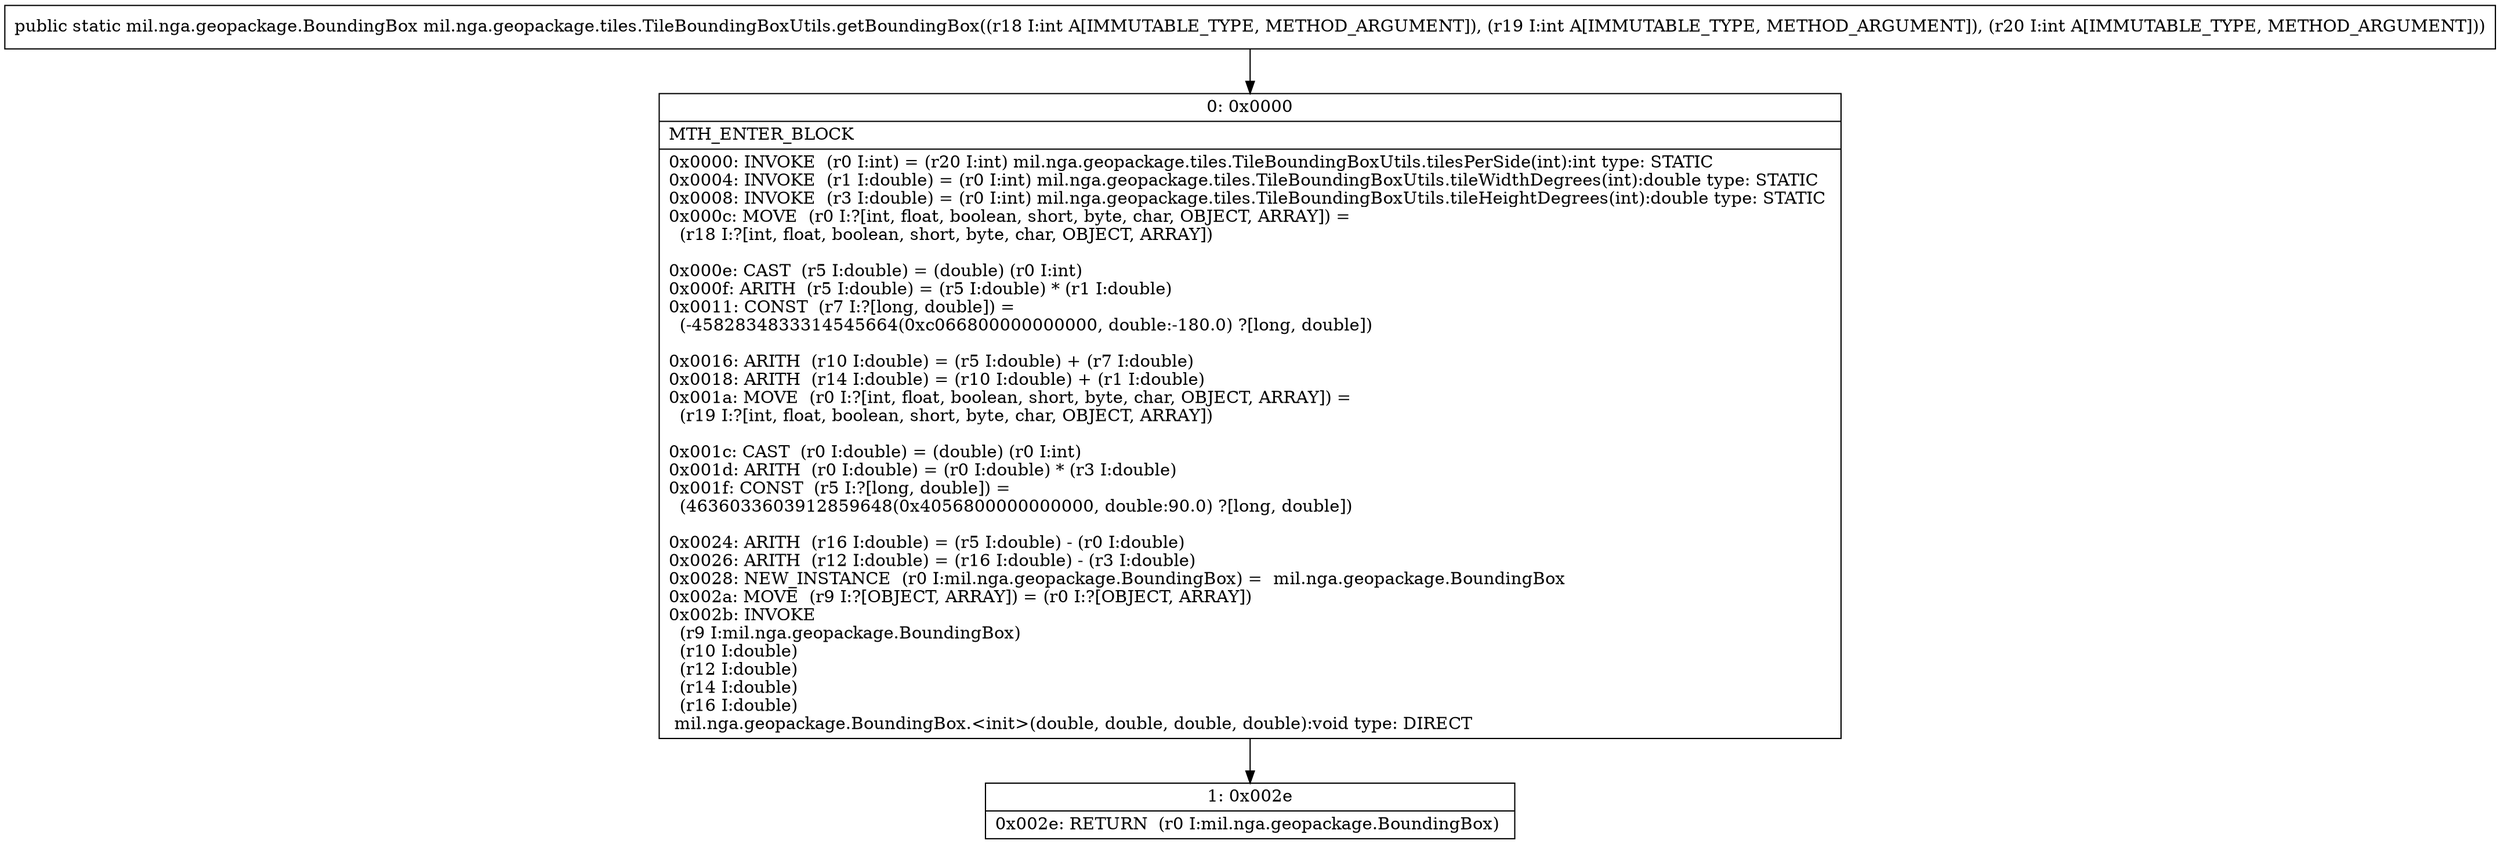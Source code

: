 digraph "CFG formil.nga.geopackage.tiles.TileBoundingBoxUtils.getBoundingBox(III)Lmil\/nga\/geopackage\/BoundingBox;" {
Node_0 [shape=record,label="{0\:\ 0x0000|MTH_ENTER_BLOCK\l|0x0000: INVOKE  (r0 I:int) = (r20 I:int) mil.nga.geopackage.tiles.TileBoundingBoxUtils.tilesPerSide(int):int type: STATIC \l0x0004: INVOKE  (r1 I:double) = (r0 I:int) mil.nga.geopackage.tiles.TileBoundingBoxUtils.tileWidthDegrees(int):double type: STATIC \l0x0008: INVOKE  (r3 I:double) = (r0 I:int) mil.nga.geopackage.tiles.TileBoundingBoxUtils.tileHeightDegrees(int):double type: STATIC \l0x000c: MOVE  (r0 I:?[int, float, boolean, short, byte, char, OBJECT, ARRAY]) = \l  (r18 I:?[int, float, boolean, short, byte, char, OBJECT, ARRAY])\l \l0x000e: CAST  (r5 I:double) = (double) (r0 I:int) \l0x000f: ARITH  (r5 I:double) = (r5 I:double) * (r1 I:double) \l0x0011: CONST  (r7 I:?[long, double]) = \l  (\-4582834833314545664(0xc066800000000000, double:\-180.0) ?[long, double])\l \l0x0016: ARITH  (r10 I:double) = (r5 I:double) + (r7 I:double) \l0x0018: ARITH  (r14 I:double) = (r10 I:double) + (r1 I:double) \l0x001a: MOVE  (r0 I:?[int, float, boolean, short, byte, char, OBJECT, ARRAY]) = \l  (r19 I:?[int, float, boolean, short, byte, char, OBJECT, ARRAY])\l \l0x001c: CAST  (r0 I:double) = (double) (r0 I:int) \l0x001d: ARITH  (r0 I:double) = (r0 I:double) * (r3 I:double) \l0x001f: CONST  (r5 I:?[long, double]) = \l  (4636033603912859648(0x4056800000000000, double:90.0) ?[long, double])\l \l0x0024: ARITH  (r16 I:double) = (r5 I:double) \- (r0 I:double) \l0x0026: ARITH  (r12 I:double) = (r16 I:double) \- (r3 I:double) \l0x0028: NEW_INSTANCE  (r0 I:mil.nga.geopackage.BoundingBox) =  mil.nga.geopackage.BoundingBox \l0x002a: MOVE  (r9 I:?[OBJECT, ARRAY]) = (r0 I:?[OBJECT, ARRAY]) \l0x002b: INVOKE  \l  (r9 I:mil.nga.geopackage.BoundingBox)\l  (r10 I:double)\l  (r12 I:double)\l  (r14 I:double)\l  (r16 I:double)\l mil.nga.geopackage.BoundingBox.\<init\>(double, double, double, double):void type: DIRECT \l}"];
Node_1 [shape=record,label="{1\:\ 0x002e|0x002e: RETURN  (r0 I:mil.nga.geopackage.BoundingBox) \l}"];
MethodNode[shape=record,label="{public static mil.nga.geopackage.BoundingBox mil.nga.geopackage.tiles.TileBoundingBoxUtils.getBoundingBox((r18 I:int A[IMMUTABLE_TYPE, METHOD_ARGUMENT]), (r19 I:int A[IMMUTABLE_TYPE, METHOD_ARGUMENT]), (r20 I:int A[IMMUTABLE_TYPE, METHOD_ARGUMENT])) }"];
MethodNode -> Node_0;
Node_0 -> Node_1;
}

